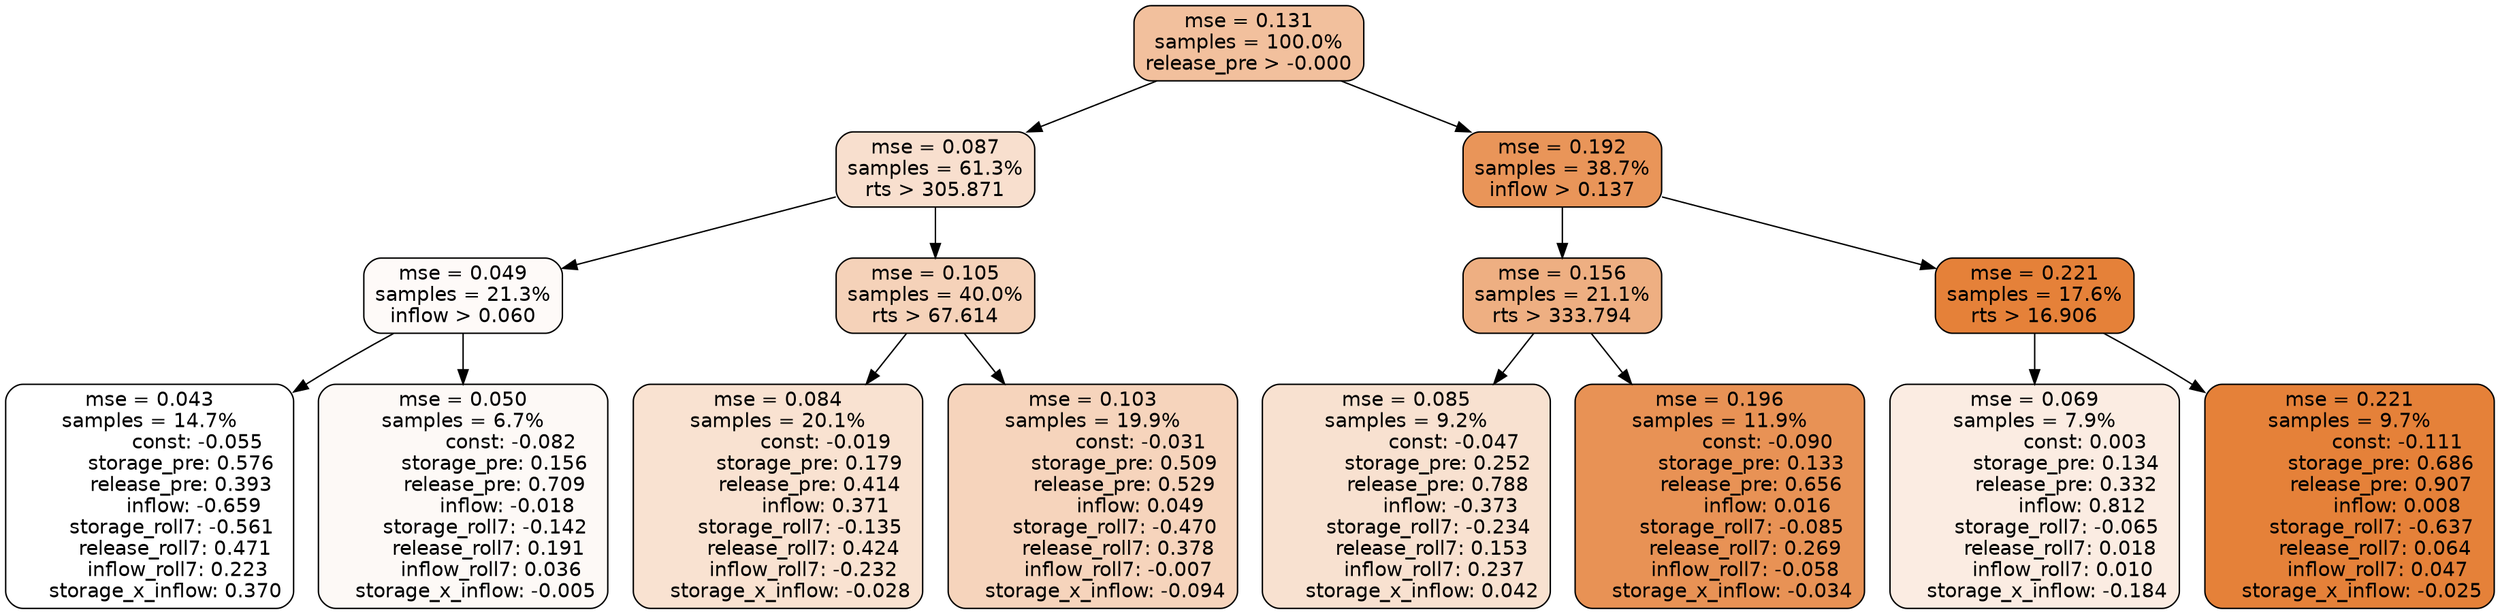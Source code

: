 digraph tree {
node [shape=rectangle, style="filled, rounded", color="black", fontname=helvetica] ;
edge [fontname=helvetica] ;
	"0" [label="mse = 0.131
samples = 100.0%
release_pre > -0.000", fillcolor="#f2c09d"]
	"1" [label="mse = 0.087
samples = 61.3%
rts > 305.871", fillcolor="#f8dfce"]
	"8" [label="mse = 0.192
samples = 38.7%
inflow > 0.137", fillcolor="#e99559"]
	"5" [label="mse = 0.049
samples = 21.3%
inflow > 0.060", fillcolor="#fefaf8"]
	"2" [label="mse = 0.105
samples = 40.0%
rts > 67.614", fillcolor="#f5d2b9"]
	"9" [label="mse = 0.156
samples = 21.1%
rts > 333.794", fillcolor="#eeaf82"]
	"12" [label="mse = 0.221
samples = 17.6%
rts > 16.906", fillcolor="#e58139"]
	"6" [label="mse = 0.043
samples = 14.7%
               const: -0.055
          storage_pre: 0.576
          release_pre: 0.393
              inflow: -0.659
       storage_roll7: -0.561
        release_roll7: 0.471
         inflow_roll7: 0.223
     storage_x_inflow: 0.370", fillcolor="#ffffff"]
	"7" [label="mse = 0.050
samples = 6.7%
               const: -0.082
          storage_pre: 0.156
          release_pre: 0.709
              inflow: -0.018
       storage_roll7: -0.142
        release_roll7: 0.191
         inflow_roll7: 0.036
    storage_x_inflow: -0.005", fillcolor="#fdf9f6"]
	"3" [label="mse = 0.084
samples = 20.1%
               const: -0.019
          storage_pre: 0.179
          release_pre: 0.414
               inflow: 0.371
       storage_roll7: -0.135
        release_roll7: 0.424
        inflow_roll7: -0.232
    storage_x_inflow: -0.028", fillcolor="#f9e2d1"]
	"4" [label="mse = 0.103
samples = 19.9%
               const: -0.031
          storage_pre: 0.509
          release_pre: 0.529
               inflow: 0.049
       storage_roll7: -0.470
        release_roll7: 0.378
        inflow_roll7: -0.007
    storage_x_inflow: -0.094", fillcolor="#f6d4bc"]
	"11" [label="mse = 0.085
samples = 9.2%
               const: -0.047
          storage_pre: 0.252
          release_pre: 0.788
              inflow: -0.373
       storage_roll7: -0.234
        release_roll7: 0.153
         inflow_roll7: 0.237
     storage_x_inflow: 0.042", fillcolor="#f8e1d0"]
	"10" [label="mse = 0.196
samples = 11.9%
               const: -0.090
          storage_pre: 0.133
          release_pre: 0.656
               inflow: 0.016
       storage_roll7: -0.085
        release_roll7: 0.269
        inflow_roll7: -0.058
    storage_x_inflow: -0.034", fillcolor="#e89255"]
	"13" [label="mse = 0.069
samples = 7.9%
                const: 0.003
          storage_pre: 0.134
          release_pre: 0.332
               inflow: 0.812
       storage_roll7: -0.065
        release_roll7: 0.018
         inflow_roll7: 0.010
    storage_x_inflow: -0.184", fillcolor="#fbece2"]
	"14" [label="mse = 0.221
samples = 9.7%
               const: -0.111
          storage_pre: 0.686
          release_pre: 0.907
               inflow: 0.008
       storage_roll7: -0.637
        release_roll7: 0.064
         inflow_roll7: 0.047
    storage_x_inflow: -0.025", fillcolor="#e58139"]

	"0" -> "1"
	"0" -> "8"
	"1" -> "2"
	"1" -> "5"
	"8" -> "9"
	"8" -> "12"
	"5" -> "6"
	"5" -> "7"
	"2" -> "3"
	"2" -> "4"
	"9" -> "10"
	"9" -> "11"
	"12" -> "13"
	"12" -> "14"
}
